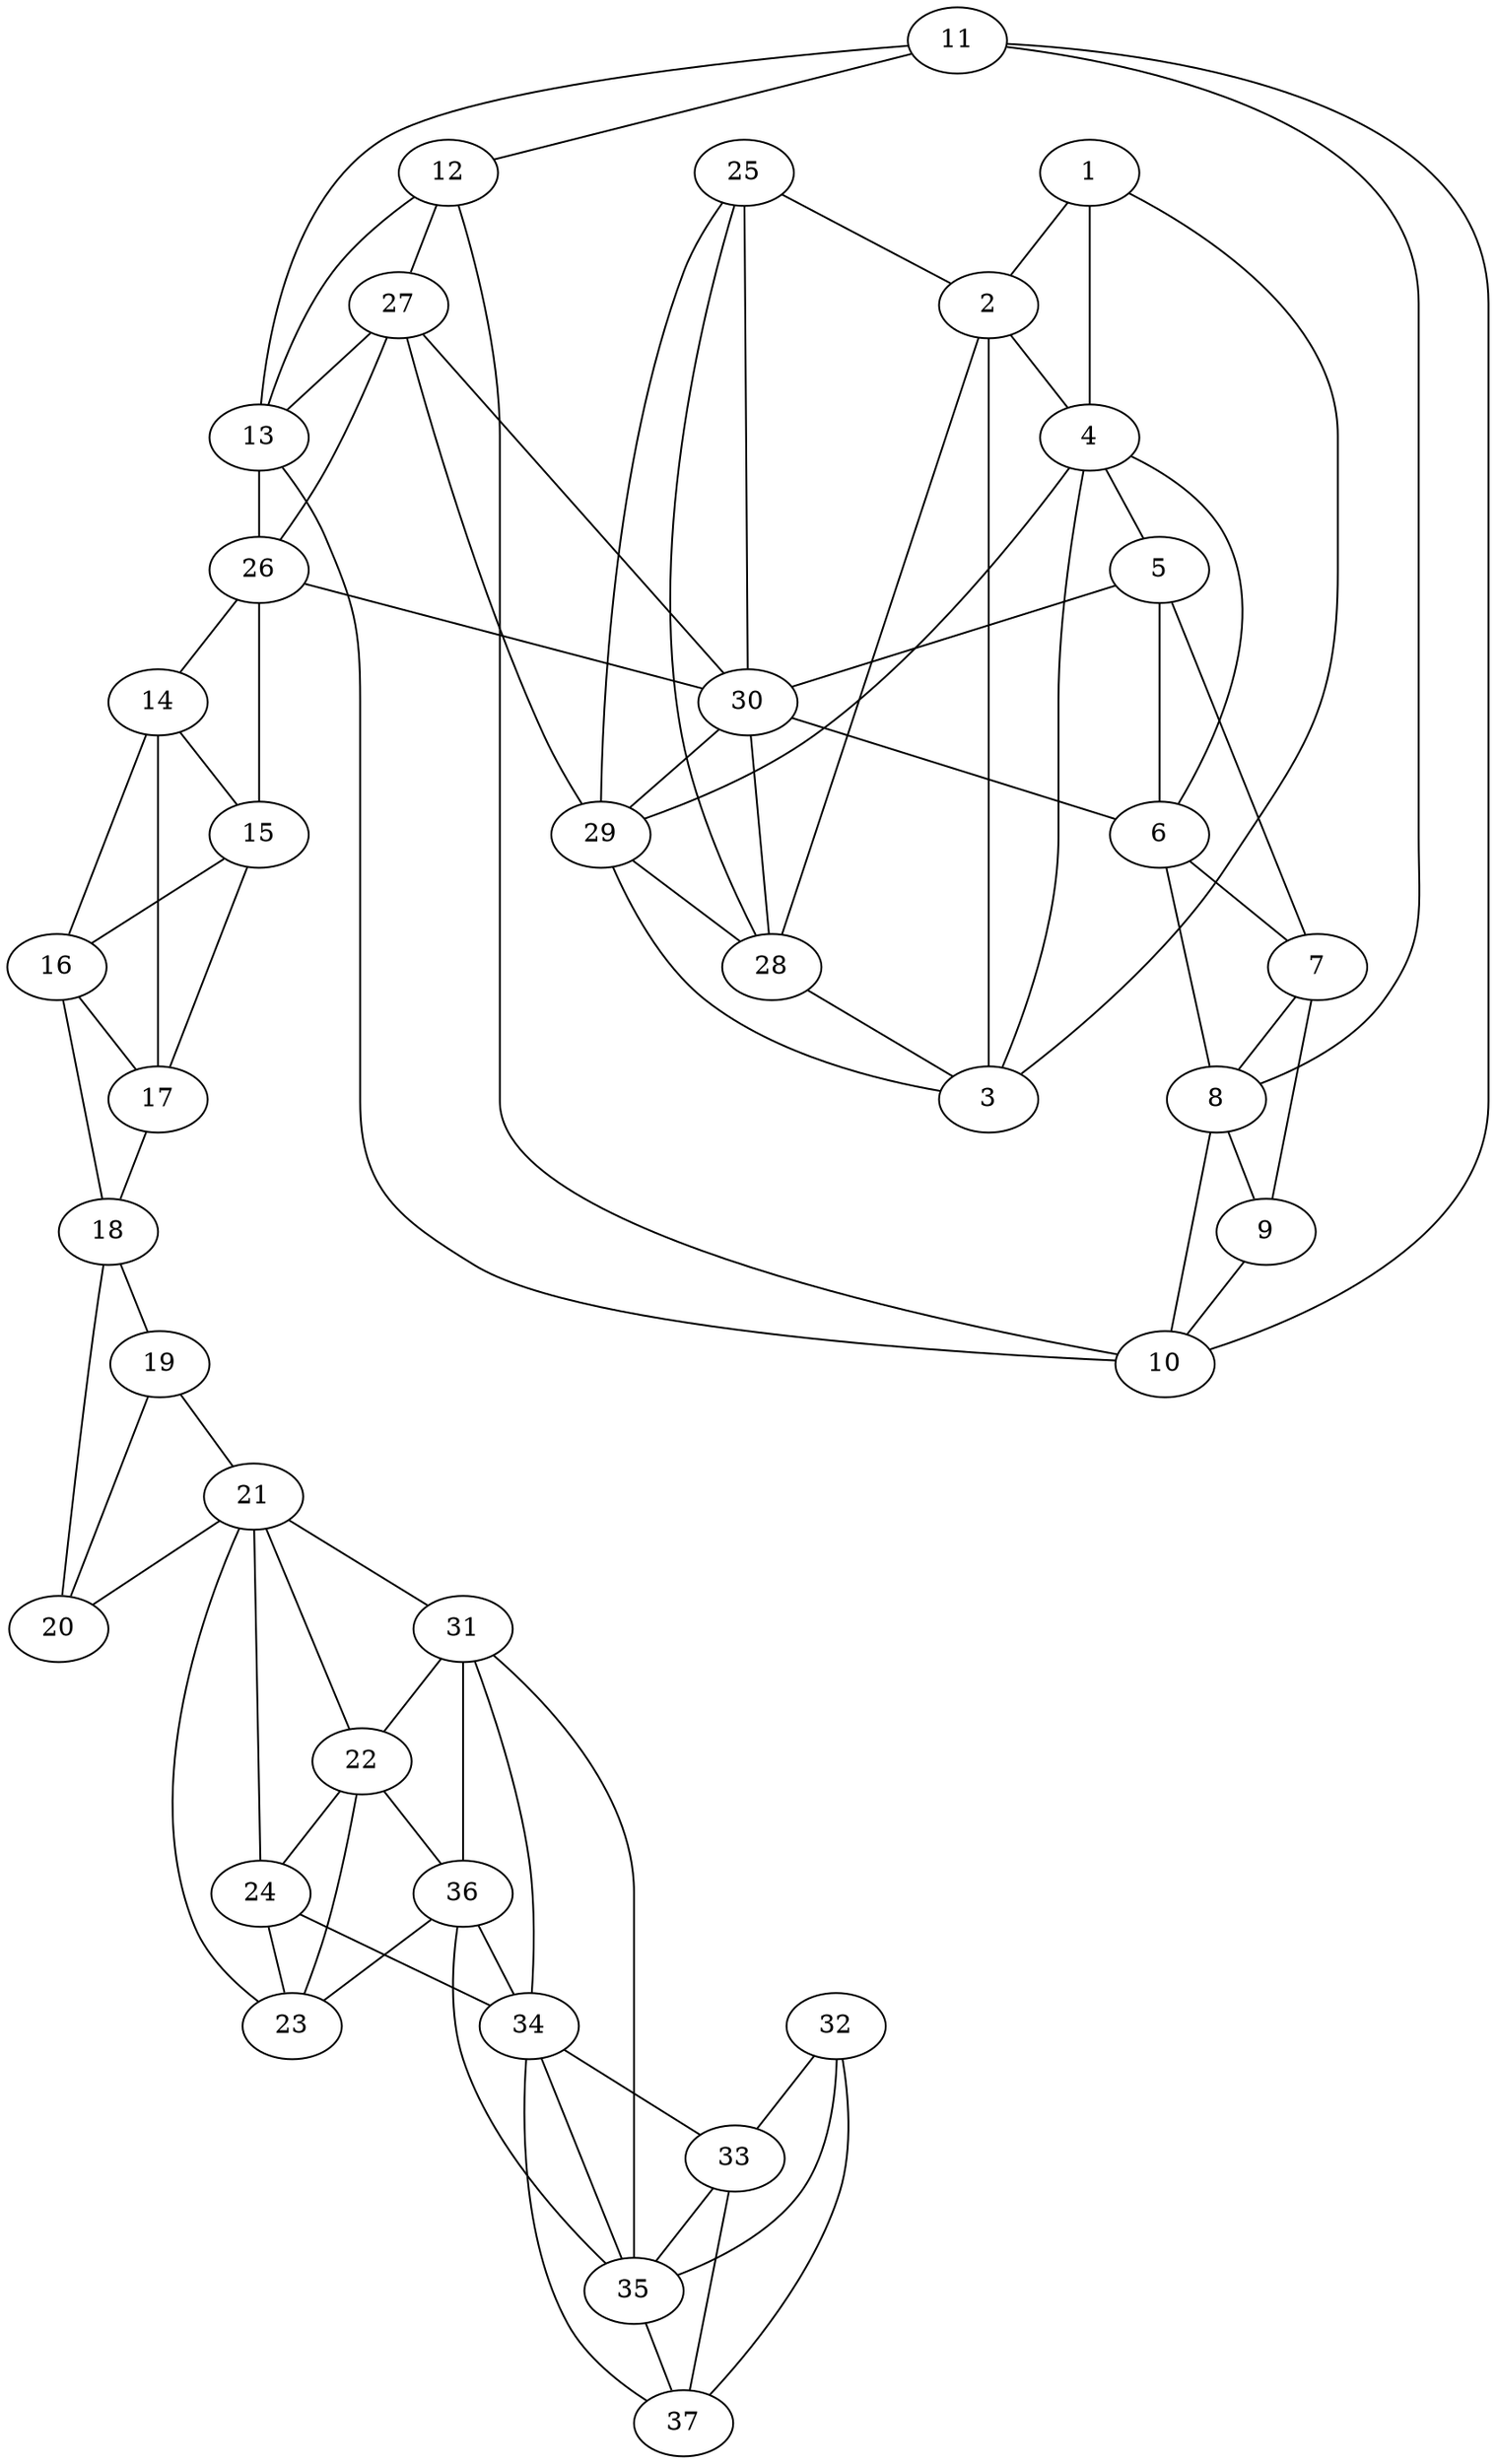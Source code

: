 graph pdb1h3e {
	1	 [aaLength=11,
		sequence=TPEEALALLKR,
		type=0];
	2	 [aaLength=11,
		sequence=PEEELLAKLKE,
		type=0];
	1 -- 2	 [distance0="17.68104",
		frequency=1,
		type0=1];
	3	 [aaLength=16,
		sequence=HLGHAVVLRKMRQFQE,
		type=0];
	1 -- 3	 [distance0="45.25997",
		frequency=1,
		type0=2];
	4	 [aaLength=6,
		sequence=FTGMIG,
		type=0];
	1 -- 4	 [distance0="74.30403",
		frequency=1,
		type0=3];
	2 -- 4	 [distance0="56.6692",
		frequency=1,
		type0=3];
	28	 [aaLength=6,
		sequence=TVKLGA,
		type=1];
	2 -- 28	 [distance0="4.0",
		frequency=1,
		type0=4];
	3 -- 2	 [distance0="28.54791",
		frequency=1,
		type0=1];
	3 -- 4	 [distance0="31.5327",
		frequency=1,
		type0=2];
	29	 [aaLength=6,
		sequence=KVVLII,
		type=1];
	3 -- 29	 [distance0="3.0",
		frequency=1,
		type0=4];
	6	 [aaLength=6,
		sequence=NSEWLE,
		type=0];
	4 -- 6	 [distance0="50.31956",
		frequency=1,
		type0=3];
	5	 [aaLength=17,
		sequence=TLEETRENAKTYVAQAG,
		type=0];
	4 -- 5	 [distance0="20.56879",
		distance1="12.0",
		frequency=2,
		type0=1,
		type1=4];
	5 -- 6	 [distance0="32.92592",
		frequency=1,
		type0=2];
	7	 [aaLength=9,
		sequence=TFKEVVRLT,
		type=0];
	5 -- 7	 [distance0="44.89566",
		frequency=1,
		type0=3];
	30	 [aaLength=5,
		sequence=FELRY,
		type=1];
	5 -- 30	 [distance0="9.0",
		frequency=1,
		type0=4];
	6 -- 7	 [distance0="17.34844",
		distance1="2.0",
		frequency=2,
		type0=1,
		type1=4];
	8	 [aaLength=3,
		sequence=SLM,
		type=0];
	6 -- 8	 [distance0="26.55583",
		frequency=1,
		type0=2];
	9	 [aaLength=6,
		sequence=TVAQML,
		type=0];
	7 -- 9	 [distance0="22.43224",
		frequency=1,
		type0=3];
	7 -- 8	 [distance0="11.80316",
		distance1="0.0",
		frequency=2,
		type0=1,
		type1=5];
	8 -- 9	 [distance0="11.79695",
		distance1="0.0",
		frequency=2,
		type0=1,
		type1=5];
	10	 [aaLength=10,
		sequence=REDFKKRYEA,
		type=0];
	9 -- 10	 [distance0="9.875395",
		distance1="1.0",
		frequency=2,
		type0=1,
		type1=4];
	10 -- 8	 [distance0="18.5561",
		frequency=1,
		type0=2];
	11	 [aaLength=5,
		sequence=SLHEL,
		type=0];
	11 -- 8	 [distance0="24.04321",
		frequency=1,
		type0=3];
	11 -- 10	 [distance0="20.80894",
		frequency=1,
		type0=2];
	12	 [aaLength=13,
		sequence=LYPFAQAYDSVAI,
		type=0];
	11 -- 12	 [distance0="10.30918",
		distance1="0.0",
		frequency=2,
		type0=1,
		type1=5];
	12 -- 10	 [distance0="26.97995",
		frequency=1,
		type0=3];
	27	 [aaLength=5,
		sequence=VEMGG,
		type=1];
	12 -- 27	 [distance0="3.0",
		frequency=1,
		type0=4];
	13	 [aaLength=15,
		sequence=QRFNLLVGREVQRAY,
		type=0];
	13 -- 11	 [distance0="29.57202",
		frequency=1,
		type0=2];
	13 -- 10	 [distance0="45.38025",
		frequency=1,
		type0=3];
	13 -- 12	 [distance0="23.15639",
		frequency=1,
		type0=1];
	26	 [aaLength=5,
		sequence=VCFLM,
		type=1];
	13 -- 26	 [distance0="5.0",
		frequency=1,
		type0=4];
	14	 [aaLength=10,
		sequence=PPEAMFKKLM,
		type=0];
	16	 [aaLength=10,
		sequence=LLPSYFRLLT,
		type=0];
	14 -- 16	 [distance0="17.38313",
		frequency=1,
		type0=1];
	17	 [aaLength=12,
		sequence=EEEEIEALLKAG,
		type=0];
	14 -- 17	 [distance0="31.67996",
		frequency=1,
		type0=3];
	15	 [aaLength=3,
		sequence=PDP,
		type=0];
	14 -- 15	 [distance0="20.06444",
		distance1="2.0",
		frequency=2,
		type0=2,
		type1=4];
	15 -- 16	 [distance0="8.587816",
		distance1="0.0",
		frequency=2,
		type0=1,
		type1=5];
	15 -- 17	 [distance0="16.26097",
		frequency=1,
		type0=2];
	16 -- 17	 [distance0="16.37116",
		distance1="2.0",
		frequency=2,
		type0=2,
		type1=4];
	18	 [aaLength=17,
		sequence=GPVPAHRVLARLLTAAY,
		type=0];
	17 -- 18	 [distance0="14.60795",
		distance1="0.0",
		frequency=2,
		type0=1,
		type1=5];
	18 -- 16	 [distance0="24.18903",
		frequency=1,
		type0=2];
	19	 [aaLength=8,
		sequence=DRAFYESL,
		type=0];
	18 -- 19	 [distance0="27.71112",
		distance1="9.0",
		frequency=2,
		type0=3,
		type1=4];
	20	 [aaLength=5,
		sequence=AWEAF,
		type=0];
	19 -- 20	 [distance0="17.16353",
		distance1="2.0",
		frequency=2,
		type0=1,
		type1=4];
	21	 [aaLength=15,
		sequence=EVRRAEARYDEVAKG,
		type=0];
	19 -- 21	 [distance0="24.27388",
		frequency=1,
		type0=2];
	20 -- 18	 [distance0="38.37539",
		frequency=1,
		type0=3];
	21 -- 20	 [distance0="17.84338",
		frequency=1,
		type0=1];
	22	 [aaLength=5,
		sequence=PASEL,
		type=0];
	21 -- 22	 [distance0="33.24429",
		frequency=1,
		type0=3];
	31	 [aaLength=4,
		sequence=EVTI,
		type=1];
	21 -- 31	 [distance0="7.0",
		frequency=1,
		type0=4];
	23	 [aaLength=8,
		sequence=VARLFTLA,
		type=0];
	22 -- 23	 [distance0="15.31068",
		frequency=1,
		type0=1];
	24	 [aaLength=11,
		sequence=SNAEARRLIQN,
		type=0];
	22 -- 24	 [distance0="31.21087",
		frequency=1,
		type0=2];
	36	 [aaLength=2,
		sequence=IW,
		type=1];
	22 -- 36	 [distance0="4.0",
		frequency=1,
		type0=4];
	23 -- 21	 [distance0="39.69738",
		frequency=1,
		type0=3];
	24 -- 21	 [distance0="52.55223",
		frequency=1,
		type0=3];
	24 -- 23	 [distance0="16.29981",
		frequency=1,
		type0=1];
	34	 [aaLength=3,
		sequence=LRL,
		type=1];
	24 -- 34	 [distance0="2.0",
		frequency=1,
		type0=4];
	25	 [aaLength=3,
		sequence=EIV,
		type=1];
	25 -- 2	 [distance0="0.0",
		frequency=1,
		type0=5];
	25 -- 28	 [distance0="18.0",
		frequency=1,
		type0=1];
	25 -- 29	 [distance0="50.0",
		frequency=1,
		type0=2];
	25 -- 30	 [distance0="102.0",
		frequency=1,
		type0=3];
	26 -- 15	 [distance0="123.3122",
		frequency=1,
		type0=3];
	26 -- 14	 [distance0="24.0",
		frequency=1,
		type0=4];
	26 -- 27	 [distance0="27.0",
		frequency=1,
		type0=1];
	26 -- 30	 [distance0="94.0",
		frequency=1,
		type0=2];
	27 -- 13	 [distance0="2.0",
		frequency=1,
		type0=4];
	27 -- 29	 [distance0="119.0",
		frequency=1,
		type0=3];
	27 -- 30	 [distance0="67.0",
		frequency=1,
		type0=2];
	28 -- 3	 [distance0="7.0",
		frequency=1,
		type0=4];
	28 -- 30	 [distance0="84.0",
		frequency=1,
		type0=3];
	29 -- 4	 [distance0="2.0",
		frequency=1,
		type0=4];
	29 -- 28	 [distance0="32.0",
		frequency=1,
		type0=1];
	30 -- 6	 [distance0="0.0",
		frequency=1,
		type0=5];
	30 -- 29	 [distance0="52.0",
		frequency=1,
		type0=1];
	31 -- 22	 [distance0="0.0",
		frequency=1,
		type0=5];
	31 -- 34	 [distance0="40.0",
		frequency=1,
		type0=2];
	35	 [aaLength=2,
		sequence=EV,
		type=1];
	31 -- 35	 [distance0="45.0",
		frequency=1,
		type0=3];
	31 -- 36	 [distance0="13.0",
		frequency=1,
		type0=1];
	32	 [aaLength=7,
		sequence=RFVRVRL,
		type=1];
	33	 [aaLength=5,
		sequence=RILQR,
		type=1];
	32 -- 33	 [distance0="8.0",
		frequency=1,
		type0=1];
	32 -- 35	 [distance0="23.0",
		frequency=1,
		type0=3];
	37	 [aaLength=2,
		sequence=QV,
		type=1];
	32 -- 37	 [distance0="15.0",
		frequency=1,
		type0=2];
	33 -- 35	 [distance0="15.0",
		frequency=1,
		type0=3];
	33 -- 37	 [distance0="7.0",
		frequency=1,
		type0=1];
	34 -- 33	 [distance0="20.0",
		frequency=1,
		type0=3];
	34 -- 35	 [distance0="5.0",
		distance1="2.0",
		frequency=2,
		type0=1,
		type1=4];
	34 -- 37	 [distance0="13.0",
		frequency=1,
		type0=2];
	35 -- 37	 [distance0="8.0",
		distance1="6.0",
		frequency=2,
		type0=2,
		type1=4];
	36 -- 23	 [distance0="0.0",
		frequency=1,
		type0=5];
	36 -- 34	 [distance0="27.0",
		frequency=1,
		type0=2];
	36 -- 35	 [distance0="32.0",
		frequency=1,
		type0=3];
}
